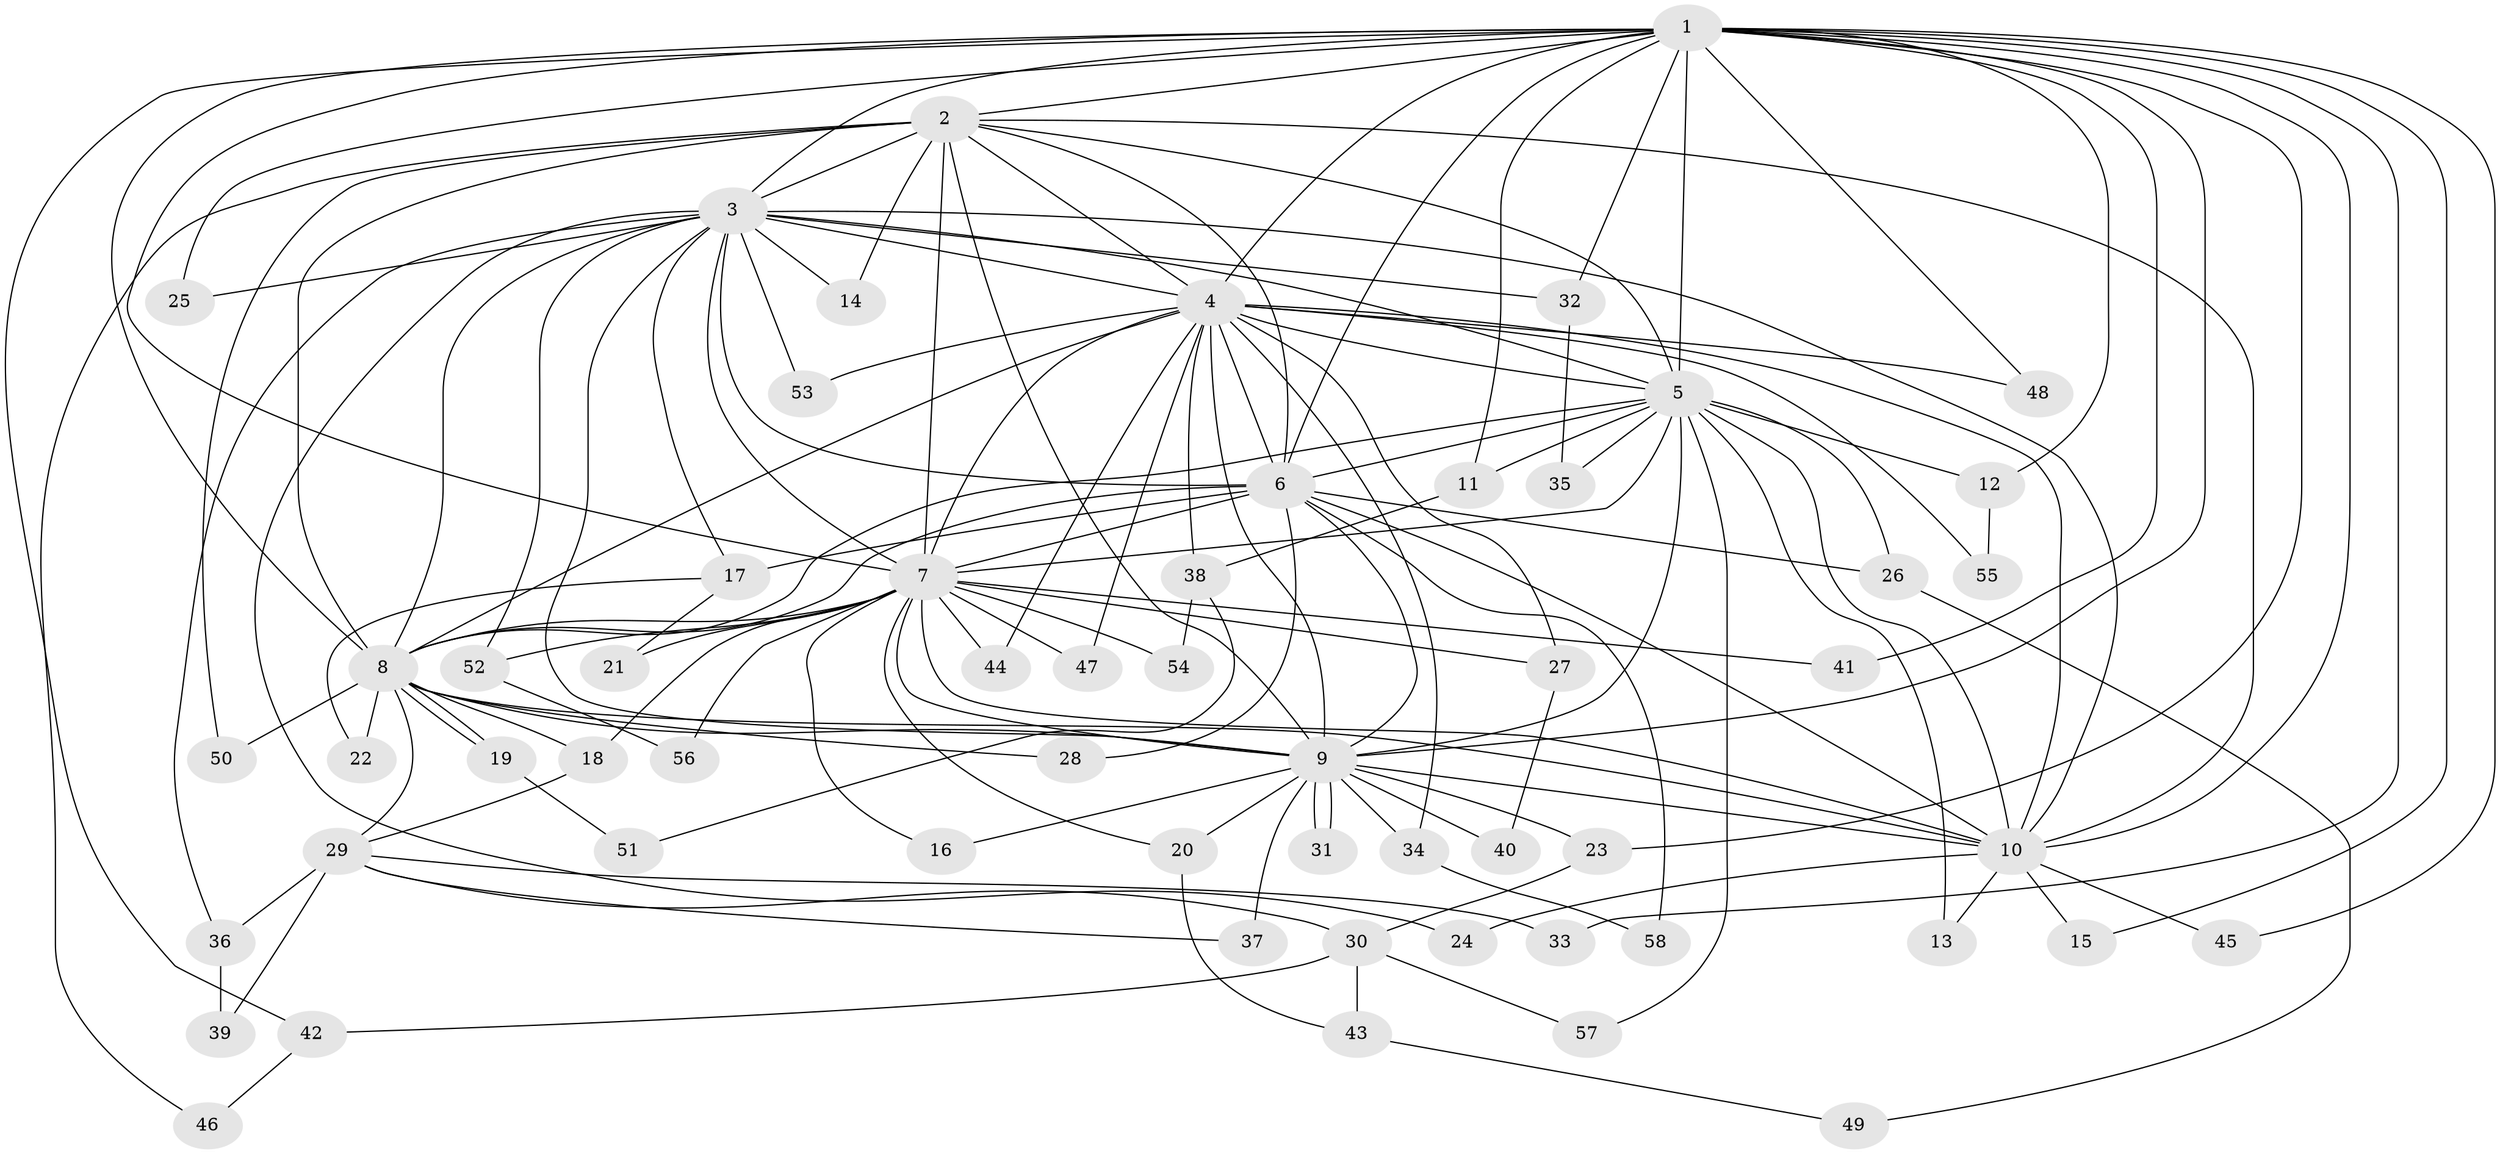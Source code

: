 // Generated by graph-tools (version 1.1) at 2025/13/03/09/25 04:13:58]
// undirected, 58 vertices, 141 edges
graph export_dot {
graph [start="1"]
  node [color=gray90,style=filled];
  1;
  2;
  3;
  4;
  5;
  6;
  7;
  8;
  9;
  10;
  11;
  12;
  13;
  14;
  15;
  16;
  17;
  18;
  19;
  20;
  21;
  22;
  23;
  24;
  25;
  26;
  27;
  28;
  29;
  30;
  31;
  32;
  33;
  34;
  35;
  36;
  37;
  38;
  39;
  40;
  41;
  42;
  43;
  44;
  45;
  46;
  47;
  48;
  49;
  50;
  51;
  52;
  53;
  54;
  55;
  56;
  57;
  58;
  1 -- 2;
  1 -- 3;
  1 -- 4;
  1 -- 5;
  1 -- 6;
  1 -- 7;
  1 -- 8;
  1 -- 9;
  1 -- 10;
  1 -- 11;
  1 -- 12;
  1 -- 15;
  1 -- 23;
  1 -- 25;
  1 -- 32;
  1 -- 33;
  1 -- 41;
  1 -- 42;
  1 -- 45;
  1 -- 48;
  2 -- 3;
  2 -- 4;
  2 -- 5;
  2 -- 6;
  2 -- 7;
  2 -- 8;
  2 -- 9;
  2 -- 10;
  2 -- 14;
  2 -- 46;
  2 -- 50;
  3 -- 4;
  3 -- 5;
  3 -- 6;
  3 -- 7;
  3 -- 8;
  3 -- 9;
  3 -- 10;
  3 -- 14;
  3 -- 17;
  3 -- 24;
  3 -- 25;
  3 -- 32;
  3 -- 36;
  3 -- 52;
  3 -- 53;
  4 -- 5;
  4 -- 6;
  4 -- 7;
  4 -- 8;
  4 -- 9;
  4 -- 10;
  4 -- 27;
  4 -- 34;
  4 -- 38;
  4 -- 44;
  4 -- 47;
  4 -- 48;
  4 -- 53;
  4 -- 55;
  5 -- 6;
  5 -- 7;
  5 -- 8;
  5 -- 9;
  5 -- 10;
  5 -- 11;
  5 -- 12;
  5 -- 13;
  5 -- 26;
  5 -- 35;
  5 -- 57;
  6 -- 7;
  6 -- 8;
  6 -- 9;
  6 -- 10;
  6 -- 17;
  6 -- 26;
  6 -- 28;
  6 -- 58;
  7 -- 8;
  7 -- 9;
  7 -- 10;
  7 -- 16;
  7 -- 18;
  7 -- 20;
  7 -- 21;
  7 -- 27;
  7 -- 41;
  7 -- 44;
  7 -- 47;
  7 -- 52;
  7 -- 54;
  7 -- 56;
  8 -- 9;
  8 -- 10;
  8 -- 18;
  8 -- 19;
  8 -- 19;
  8 -- 22;
  8 -- 28;
  8 -- 29;
  8 -- 50;
  9 -- 10;
  9 -- 16;
  9 -- 20;
  9 -- 23;
  9 -- 31;
  9 -- 31;
  9 -- 34;
  9 -- 37;
  9 -- 40;
  10 -- 13;
  10 -- 15;
  10 -- 24;
  10 -- 45;
  11 -- 38;
  12 -- 55;
  17 -- 21;
  17 -- 22;
  18 -- 29;
  19 -- 51;
  20 -- 43;
  23 -- 30;
  26 -- 49;
  27 -- 40;
  29 -- 30;
  29 -- 33;
  29 -- 36;
  29 -- 37;
  29 -- 39;
  30 -- 42;
  30 -- 43;
  30 -- 57;
  32 -- 35;
  34 -- 58;
  36 -- 39;
  38 -- 51;
  38 -- 54;
  42 -- 46;
  43 -- 49;
  52 -- 56;
}
